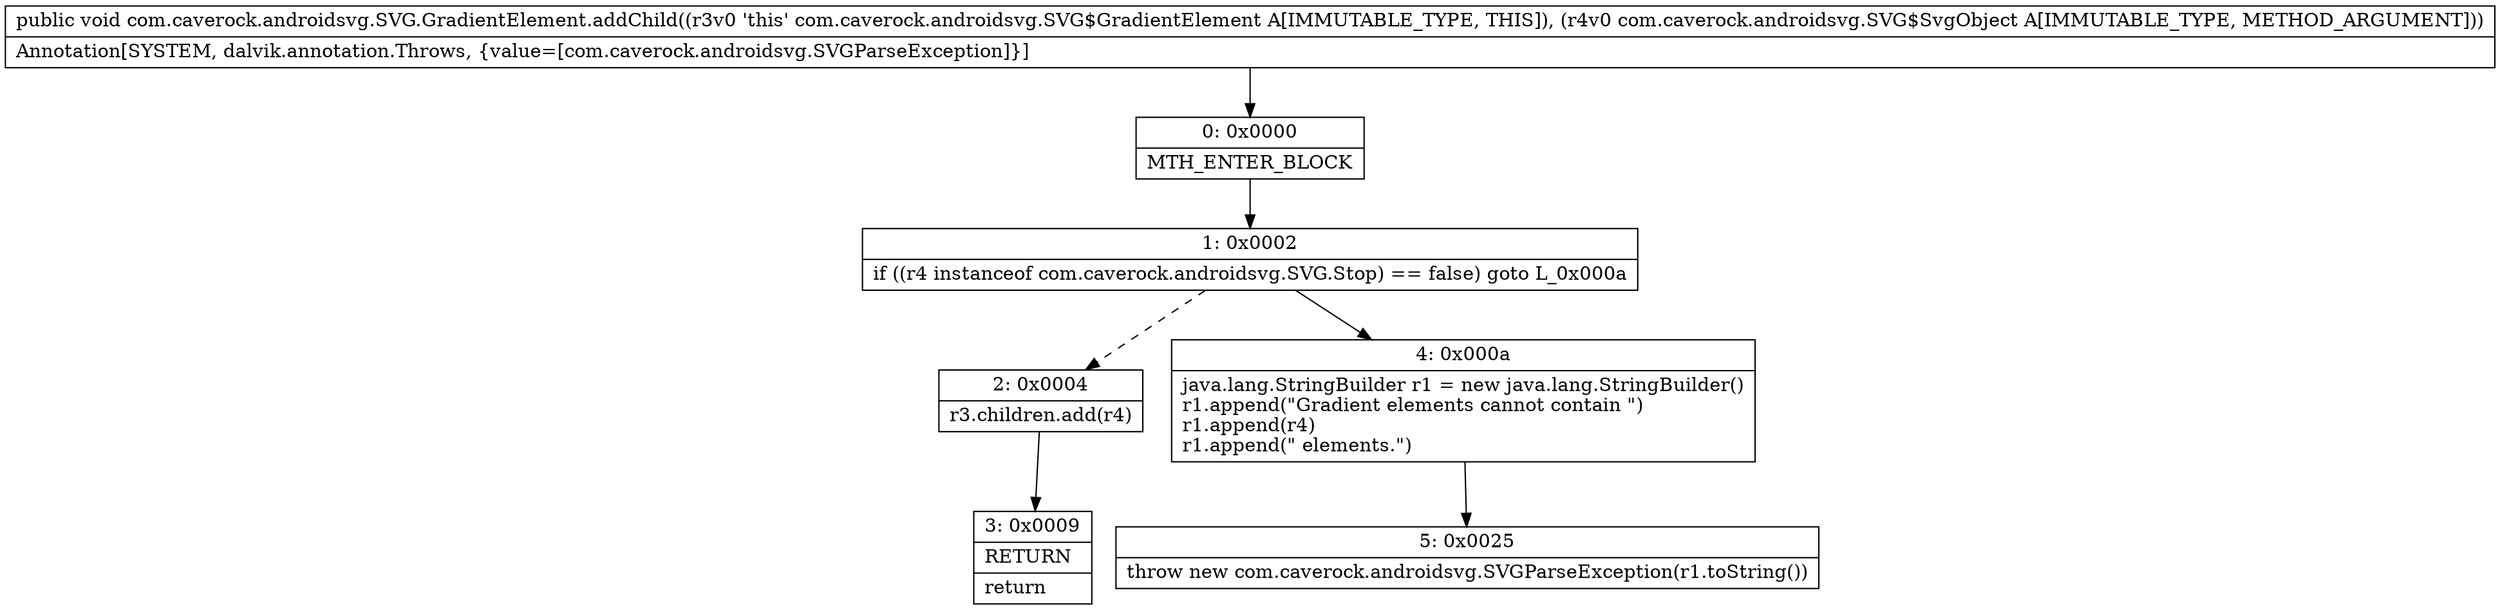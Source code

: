 digraph "CFG forcom.caverock.androidsvg.SVG.GradientElement.addChild(Lcom\/caverock\/androidsvg\/SVG$SvgObject;)V" {
Node_0 [shape=record,label="{0\:\ 0x0000|MTH_ENTER_BLOCK\l}"];
Node_1 [shape=record,label="{1\:\ 0x0002|if ((r4 instanceof com.caverock.androidsvg.SVG.Stop) == false) goto L_0x000a\l}"];
Node_2 [shape=record,label="{2\:\ 0x0004|r3.children.add(r4)\l}"];
Node_3 [shape=record,label="{3\:\ 0x0009|RETURN\l|return\l}"];
Node_4 [shape=record,label="{4\:\ 0x000a|java.lang.StringBuilder r1 = new java.lang.StringBuilder()\lr1.append(\"Gradient elements cannot contain \")\lr1.append(r4)\lr1.append(\" elements.\")\l}"];
Node_5 [shape=record,label="{5\:\ 0x0025|throw new com.caverock.androidsvg.SVGParseException(r1.toString())\l}"];
MethodNode[shape=record,label="{public void com.caverock.androidsvg.SVG.GradientElement.addChild((r3v0 'this' com.caverock.androidsvg.SVG$GradientElement A[IMMUTABLE_TYPE, THIS]), (r4v0 com.caverock.androidsvg.SVG$SvgObject A[IMMUTABLE_TYPE, METHOD_ARGUMENT]))  | Annotation[SYSTEM, dalvik.annotation.Throws, \{value=[com.caverock.androidsvg.SVGParseException]\}]\l}"];
MethodNode -> Node_0;
Node_0 -> Node_1;
Node_1 -> Node_2[style=dashed];
Node_1 -> Node_4;
Node_2 -> Node_3;
Node_4 -> Node_5;
}

